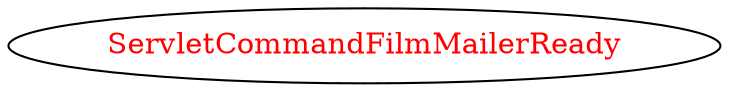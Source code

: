 digraph dependencyGraph {
 concentrate=true;
 ranksep="2.0";
 rankdir="LR"; 
 splines="ortho";
"ServletCommandFilmMailerReady" [fontcolor="red"];
}